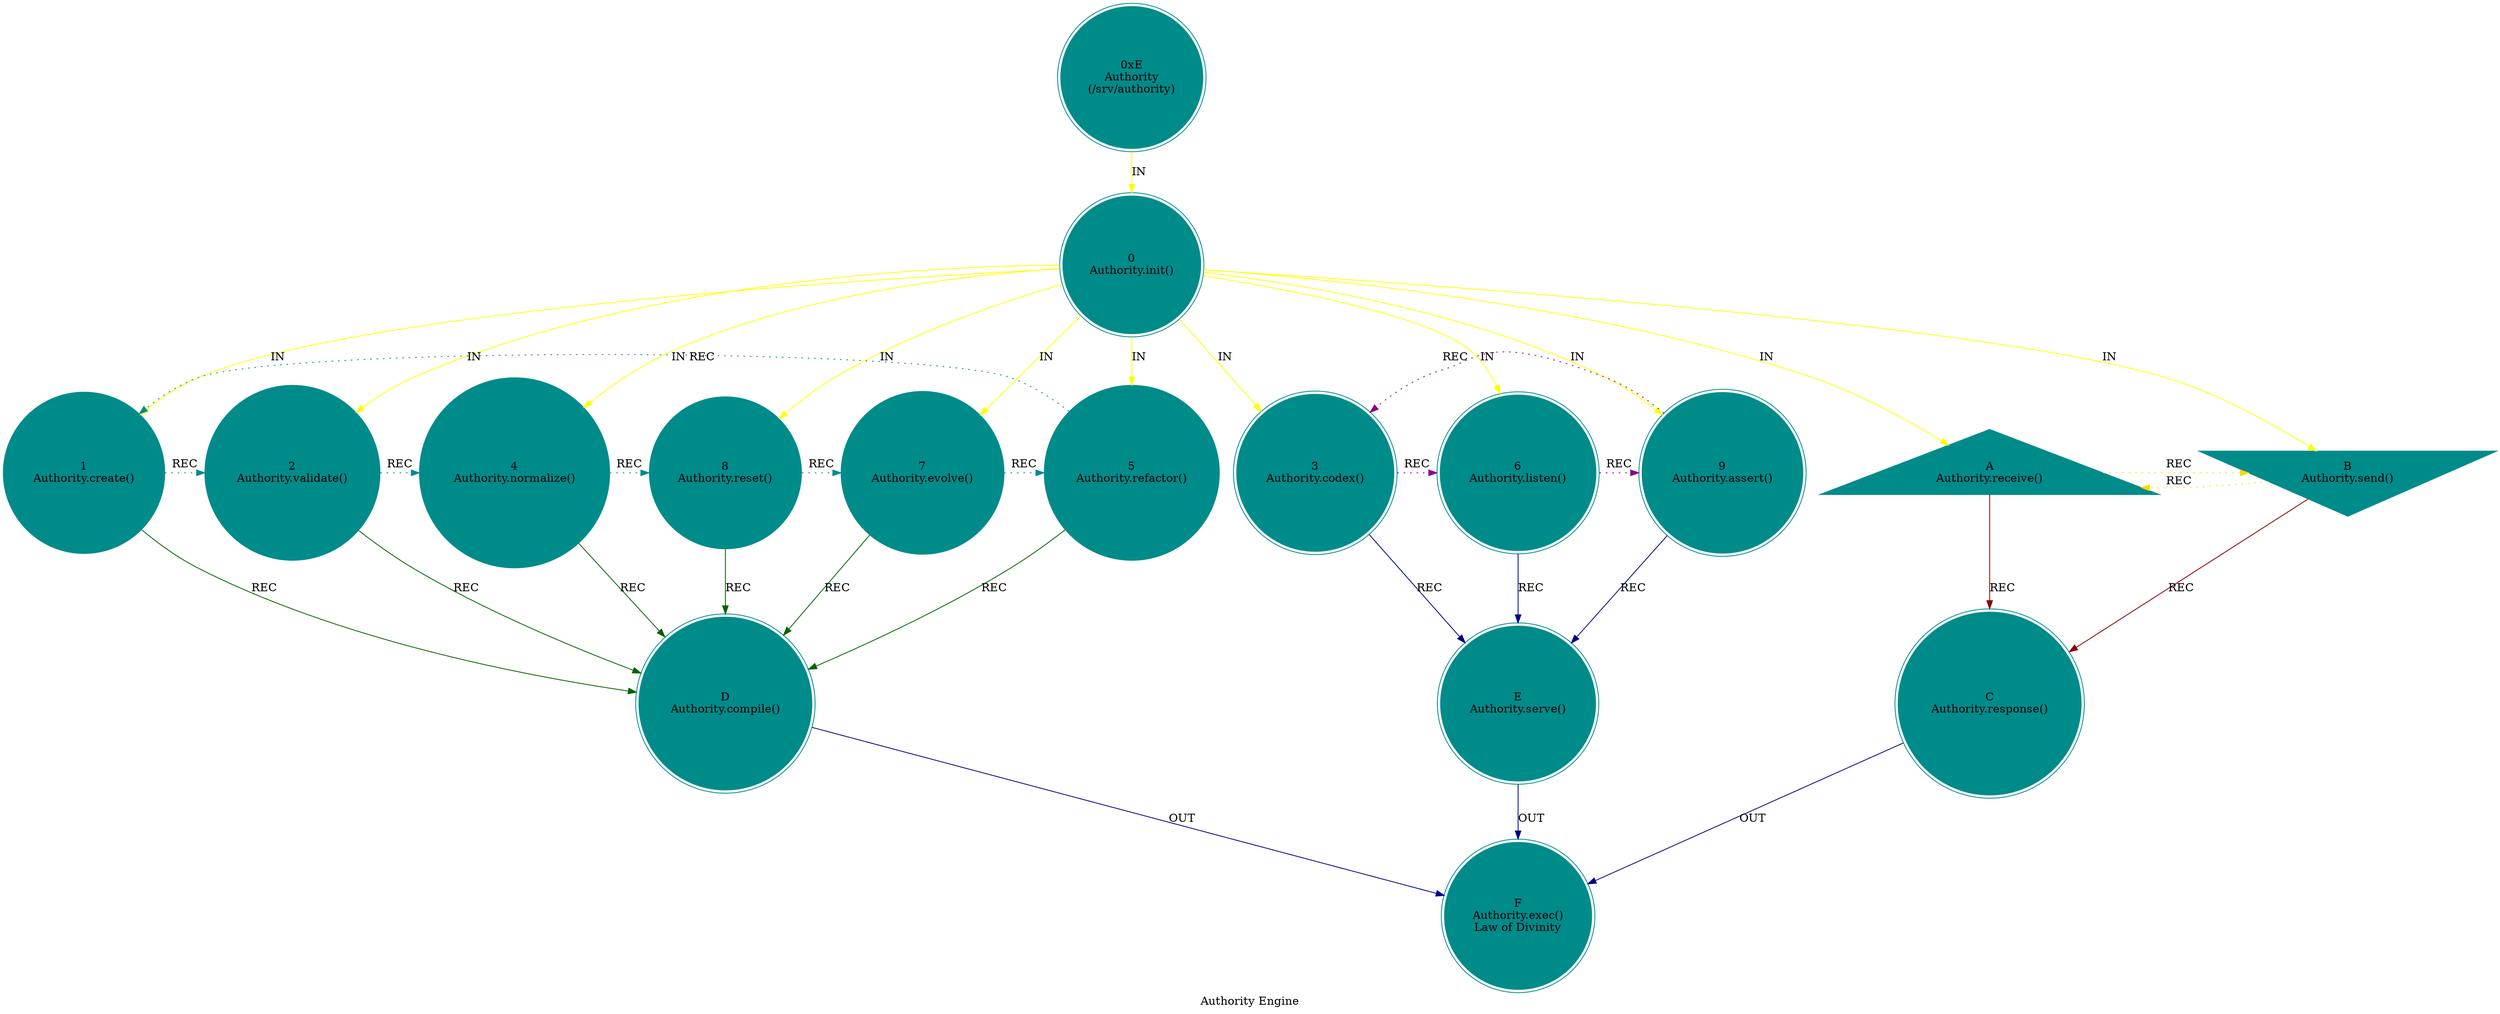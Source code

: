 digraph AuthorityEngine {
    label = "Authority Engine";
    style = filled;
    color = red;
    comment = "";
    node [shape = circle; style = filled; color = darkcyan;];
    
    spark_e_mythos_t [label = "0xE\nAuthority\n(/srv/authority)";shape = doublecircle;];
    
    // r0::meta();r1,r2,r4,r8,r7,r5;r3,r6,r;ra::receive(),rb::send(),rc::dispatch(),rd::commit(),re::serve(),rf::exec()
    spark_0_authority_t [label = "0\nAuthority.init()";shape = doublecircle;comment = "Engine Init";];
    spark_1_authority_t [label = "1\nAuthority.create()";shape = circle;comment = "";];
    spark_2_authority_t [label = "2\nAuthority.validate()";shape = circle;comment = "";];
    spark_4_authority_t [label = "4\nAuthority.normalize()";shape = circle;comment = "";];
    spark_8_authority_t [label = "8\nAuthority.reset()";shape = circle;comment = "";];
    spark_7_authority_t [label = "7\nAuthority.evolve()";shape = circle;comment = "";];
    spark_5_authority_t [label = "5\nAuthority.refactor()";shape = circle;comment = "";];
    spark_3_authority_t [label = "3\nAuthority.codex()";shape = doublecircle;comment = "";];
    spark_6_authority_t [label = "6\nAuthority.listen()";shape = doublecircle;comment = "";];
    spark_9_authority_t [label = "9\nAuthority.assert()";shape = doublecircle;comment = "";];
    spark_a_authority_t [label = "A\nAuthority.receive()";shape = triangle;comment = "";];
    spark_b_authority_t [label = "B\nAuthority.send()";shape = invtriangle;comment = "";];
    spark_c_authority_t [label = "C\nAuthority.response()";shape = doublecircle;comment = "";];
    spark_d_authority_t [label = "D\nAuthority.compile()";shape = doublecircle;comment = "";];
    spark_e_authority_t [label = "E\nAuthority.serve()";shape = doublecircle;comment = "`/srv/authority`";];
    spark_f_authority_t [label = "F\nAuthority.exec()\nLaw of Divinity";shape = doublecircle;comment = "";];
    
    // IN = Input
    // OUT = Output
    // REC = Recursion
    spark_e_mythos_t -> spark_0_authority_t -> {spark_a_authority_t spark_b_authority_t spark_1_authority_t spark_2_authority_t spark_3_authority_t spark_4_authority_t spark_5_authority_t spark_6_authority_t spark_7_authority_t spark_8_authority_t spark_9_authority_t} [label = "IN"; color = yellow; comment = "";];
    
    {spark_a_authority_t spark_b_authority_t} -> spark_c_authority_t [label = "REC"; color = darkred; comment = "";];
    {spark_1_authority_t spark_2_authority_t spark_4_authority_t spark_8_authority_t spark_7_authority_t spark_5_authority_t} -> spark_d_authority_t [label = "REC"; color = darkgreen; comment = "";];
    {spark_3_authority_t spark_6_authority_t spark_9_authority_t} -> spark_e_authority_t [label = "REC"; color = darkblue; comment = "";];
    
    spark_1_authority_t -> spark_2_authority_t -> spark_4_authority_t -> spark_8_authority_t -> spark_7_authority_t -> spark_5_authority_t -> spark_1_authority_t [label = "REC"; color = darkcyan; comment = ""; style = dotted; constraint = false;];
    spark_3_authority_t -> spark_6_authority_t -> spark_9_authority_t -> spark_3_authority_t [label = "REC"; color = darkmagenta; comment = ""; style = dotted; constraint = false;];
    spark_a_authority_t -> spark_b_authority_t -> spark_a_authority_t [label = "REC"; color = gold; comment = ""; style = dotted; constraint = false;];
    
    {spark_c_authority_t spark_d_authority_t spark_e_authority_t} -> spark_f_authority_t [label = "OUT"; color = darkblue; comment = "";];
}